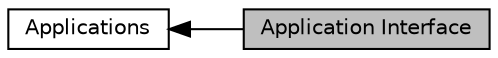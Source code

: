 digraph "Application Interface"
{
  edge [fontname="Helvetica",fontsize="10",labelfontname="Helvetica",labelfontsize="10"];
  node [fontname="Helvetica",fontsize="10",shape=record];
  rankdir=LR;
  Node0 [label="Application Interface",height=0.2,width=0.4,color="black", fillcolor="grey75", style="filled", fontcolor="black"];
  Node1 [label="Applications",height=0.2,width=0.4,color="black", fillcolor="white", style="filled",URL="$group__app.html"];
  Node1->Node0 [shape=plaintext, dir="back", style="solid"];
}
